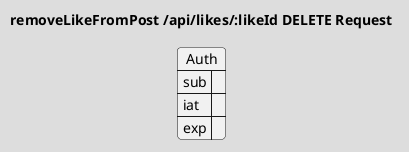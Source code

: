 @startuml removeLikeFromPost-Request
!theme toy
title "removeLikeFromPost /api/likes/:likeId DELETE Request"
json Auth {
    "sub": "",
    "iat": "",
    "exp": ""
}
@enduml
@startuml removeLikeFromPost-Response
!theme toy
title "removeLikeFromPost /api/likes/:likeId DELETE Response"
@enduml
